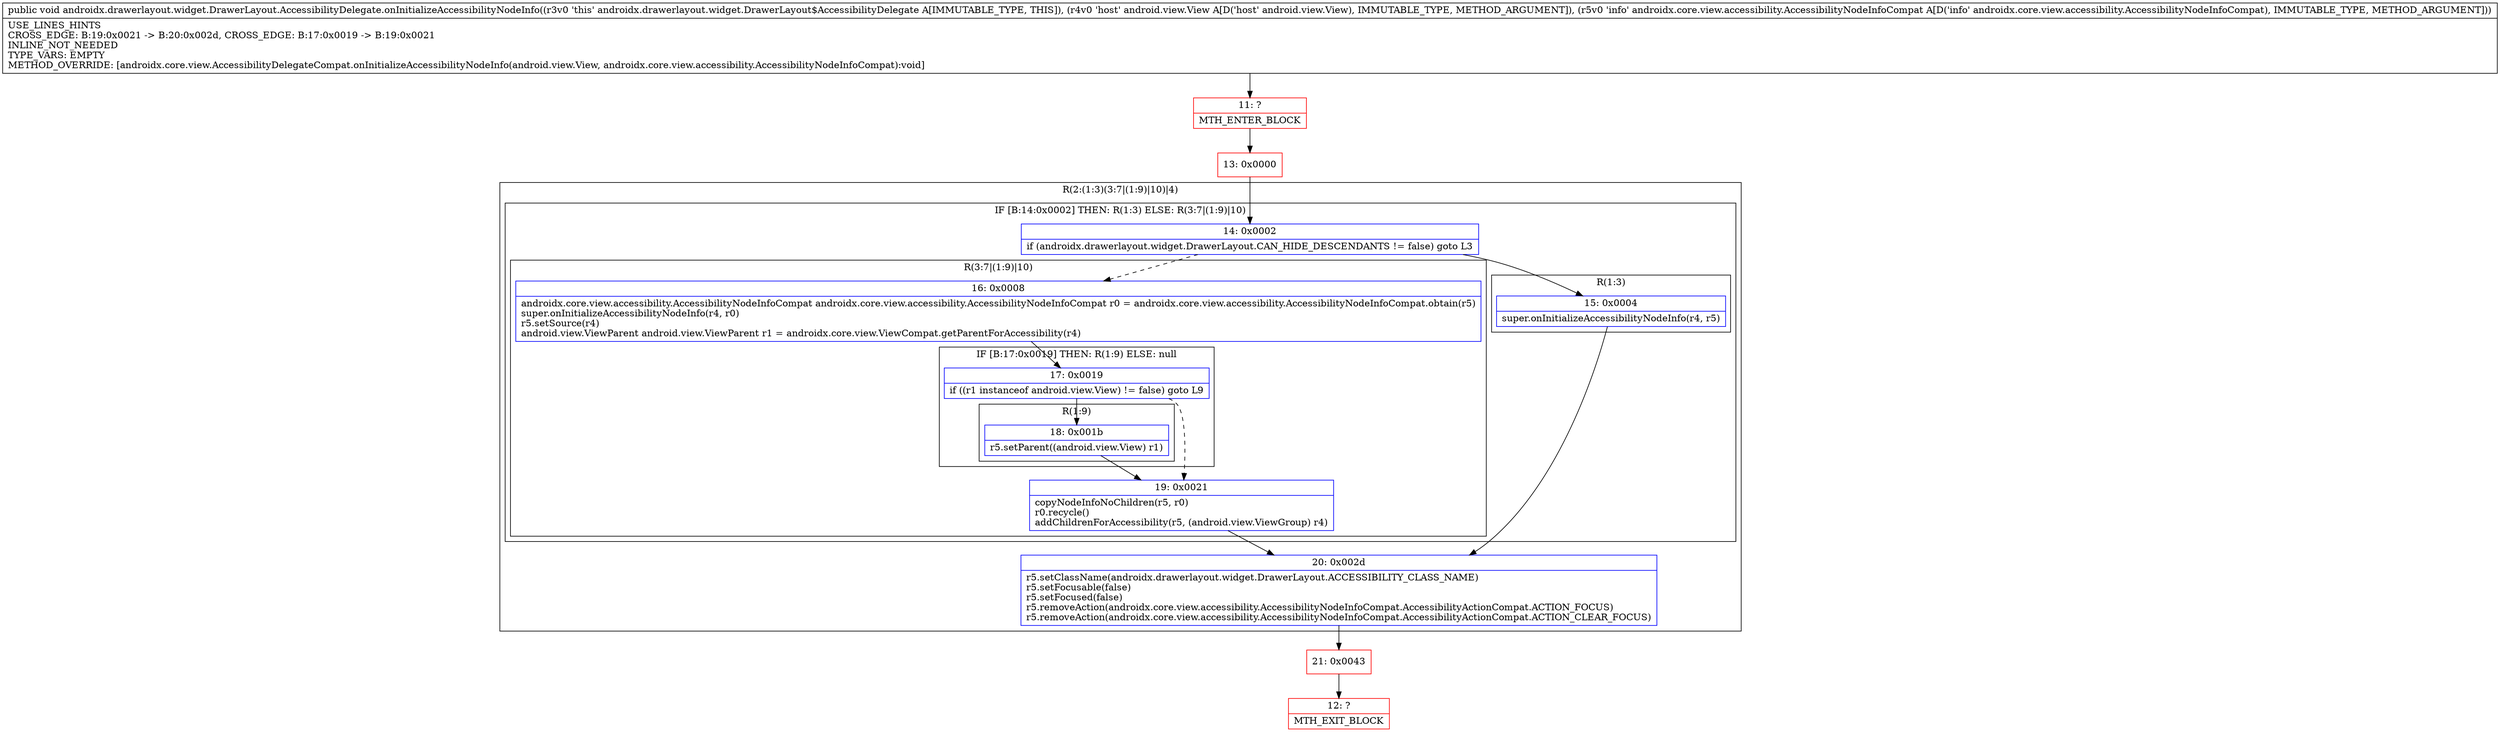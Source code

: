 digraph "CFG forandroidx.drawerlayout.widget.DrawerLayout.AccessibilityDelegate.onInitializeAccessibilityNodeInfo(Landroid\/view\/View;Landroidx\/core\/view\/accessibility\/AccessibilityNodeInfoCompat;)V" {
subgraph cluster_Region_847642614 {
label = "R(2:(1:3)(3:7|(1:9)|10)|4)";
node [shape=record,color=blue];
subgraph cluster_IfRegion_1246881890 {
label = "IF [B:14:0x0002] THEN: R(1:3) ELSE: R(3:7|(1:9)|10)";
node [shape=record,color=blue];
Node_14 [shape=record,label="{14\:\ 0x0002|if (androidx.drawerlayout.widget.DrawerLayout.CAN_HIDE_DESCENDANTS != false) goto L3\l}"];
subgraph cluster_Region_1937176314 {
label = "R(1:3)";
node [shape=record,color=blue];
Node_15 [shape=record,label="{15\:\ 0x0004|super.onInitializeAccessibilityNodeInfo(r4, r5)\l}"];
}
subgraph cluster_Region_1741579829 {
label = "R(3:7|(1:9)|10)";
node [shape=record,color=blue];
Node_16 [shape=record,label="{16\:\ 0x0008|androidx.core.view.accessibility.AccessibilityNodeInfoCompat androidx.core.view.accessibility.AccessibilityNodeInfoCompat r0 = androidx.core.view.accessibility.AccessibilityNodeInfoCompat.obtain(r5)\lsuper.onInitializeAccessibilityNodeInfo(r4, r0)\lr5.setSource(r4)\landroid.view.ViewParent android.view.ViewParent r1 = androidx.core.view.ViewCompat.getParentForAccessibility(r4)\l}"];
subgraph cluster_IfRegion_1258198804 {
label = "IF [B:17:0x0019] THEN: R(1:9) ELSE: null";
node [shape=record,color=blue];
Node_17 [shape=record,label="{17\:\ 0x0019|if ((r1 instanceof android.view.View) != false) goto L9\l}"];
subgraph cluster_Region_1459624795 {
label = "R(1:9)";
node [shape=record,color=blue];
Node_18 [shape=record,label="{18\:\ 0x001b|r5.setParent((android.view.View) r1)\l}"];
}
}
Node_19 [shape=record,label="{19\:\ 0x0021|copyNodeInfoNoChildren(r5, r0)\lr0.recycle()\laddChildrenForAccessibility(r5, (android.view.ViewGroup) r4)\l}"];
}
}
Node_20 [shape=record,label="{20\:\ 0x002d|r5.setClassName(androidx.drawerlayout.widget.DrawerLayout.ACCESSIBILITY_CLASS_NAME)\lr5.setFocusable(false)\lr5.setFocused(false)\lr5.removeAction(androidx.core.view.accessibility.AccessibilityNodeInfoCompat.AccessibilityActionCompat.ACTION_FOCUS)\lr5.removeAction(androidx.core.view.accessibility.AccessibilityNodeInfoCompat.AccessibilityActionCompat.ACTION_CLEAR_FOCUS)\l}"];
}
Node_11 [shape=record,color=red,label="{11\:\ ?|MTH_ENTER_BLOCK\l}"];
Node_13 [shape=record,color=red,label="{13\:\ 0x0000}"];
Node_21 [shape=record,color=red,label="{21\:\ 0x0043}"];
Node_12 [shape=record,color=red,label="{12\:\ ?|MTH_EXIT_BLOCK\l}"];
MethodNode[shape=record,label="{public void androidx.drawerlayout.widget.DrawerLayout.AccessibilityDelegate.onInitializeAccessibilityNodeInfo((r3v0 'this' androidx.drawerlayout.widget.DrawerLayout$AccessibilityDelegate A[IMMUTABLE_TYPE, THIS]), (r4v0 'host' android.view.View A[D('host' android.view.View), IMMUTABLE_TYPE, METHOD_ARGUMENT]), (r5v0 'info' androidx.core.view.accessibility.AccessibilityNodeInfoCompat A[D('info' androidx.core.view.accessibility.AccessibilityNodeInfoCompat), IMMUTABLE_TYPE, METHOD_ARGUMENT]))  | USE_LINES_HINTS\lCROSS_EDGE: B:19:0x0021 \-\> B:20:0x002d, CROSS_EDGE: B:17:0x0019 \-\> B:19:0x0021\lINLINE_NOT_NEEDED\lTYPE_VARS: EMPTY\lMETHOD_OVERRIDE: [androidx.core.view.AccessibilityDelegateCompat.onInitializeAccessibilityNodeInfo(android.view.View, androidx.core.view.accessibility.AccessibilityNodeInfoCompat):void]\l}"];
MethodNode -> Node_11;Node_14 -> Node_15;
Node_14 -> Node_16[style=dashed];
Node_15 -> Node_20;
Node_16 -> Node_17;
Node_17 -> Node_18;
Node_17 -> Node_19[style=dashed];
Node_18 -> Node_19;
Node_19 -> Node_20;
Node_20 -> Node_21;
Node_11 -> Node_13;
Node_13 -> Node_14;
Node_21 -> Node_12;
}

